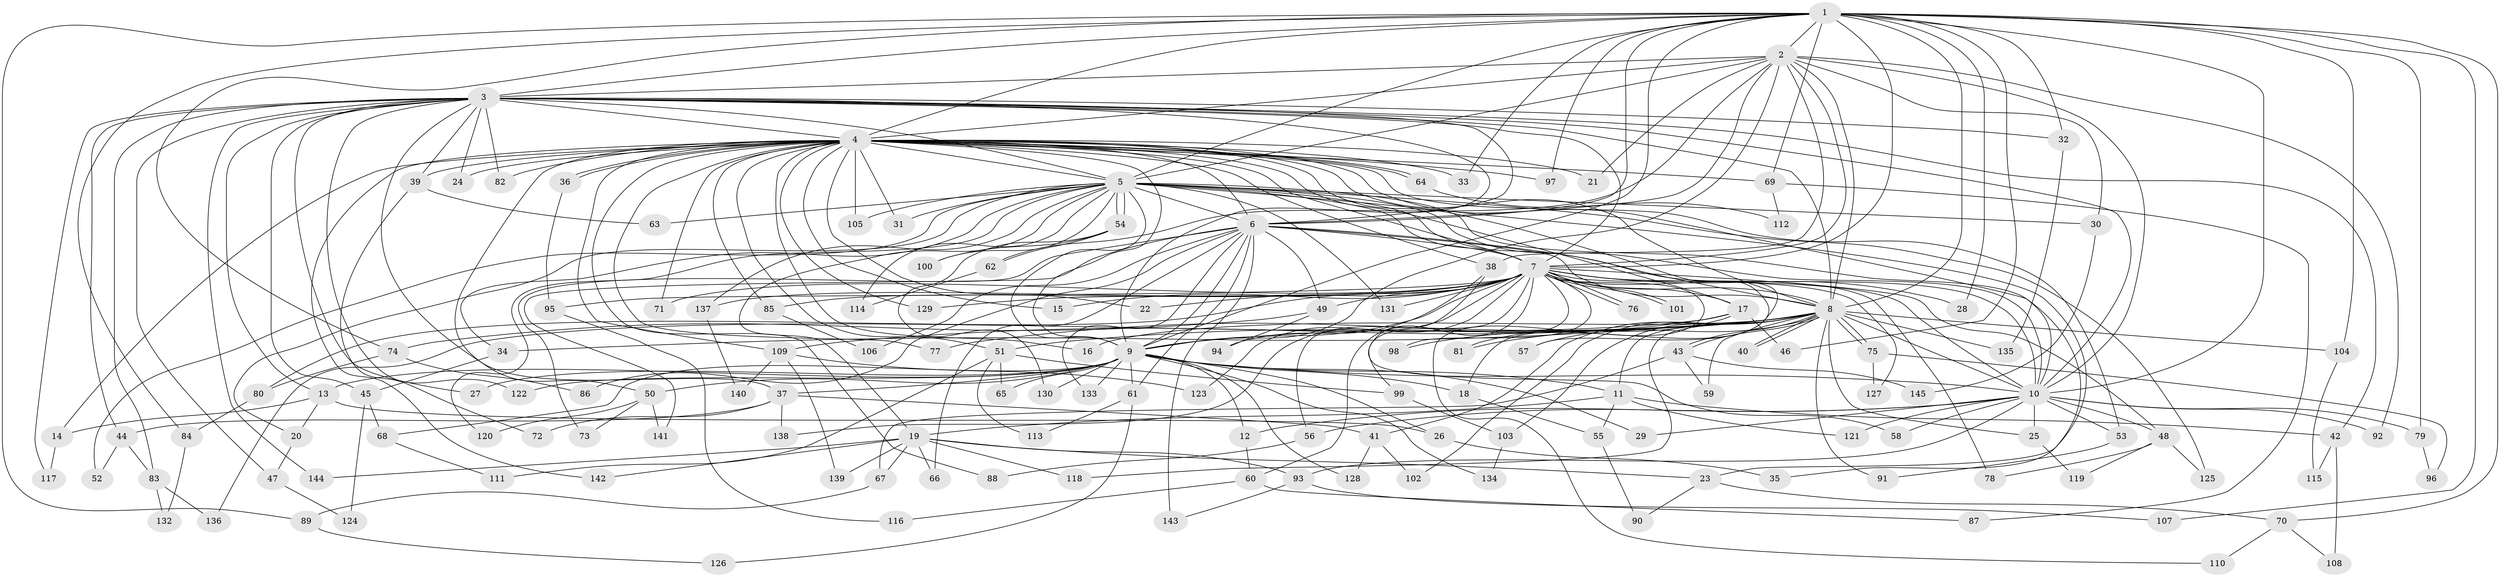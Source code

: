// Generated by graph-tools (version 1.1) at 2025/11/02/27/25 16:11:08]
// undirected, 145 vertices, 315 edges
graph export_dot {
graph [start="1"]
  node [color=gray90,style=filled];
  1;
  2;
  3;
  4;
  5;
  6;
  7;
  8;
  9;
  10;
  11;
  12;
  13;
  14;
  15;
  16;
  17;
  18;
  19;
  20;
  21;
  22;
  23;
  24;
  25;
  26;
  27;
  28;
  29;
  30;
  31;
  32;
  33;
  34;
  35;
  36;
  37;
  38;
  39;
  40;
  41;
  42;
  43;
  44;
  45;
  46;
  47;
  48;
  49;
  50;
  51;
  52;
  53;
  54;
  55;
  56;
  57;
  58;
  59;
  60;
  61;
  62;
  63;
  64;
  65;
  66;
  67;
  68;
  69;
  70;
  71;
  72;
  73;
  74;
  75;
  76;
  77;
  78;
  79;
  80;
  81;
  82;
  83;
  84;
  85;
  86;
  87;
  88;
  89;
  90;
  91;
  92;
  93;
  94;
  95;
  96;
  97;
  98;
  99;
  100;
  101;
  102;
  103;
  104;
  105;
  106;
  107;
  108;
  109;
  110;
  111;
  112;
  113;
  114;
  115;
  116;
  117;
  118;
  119;
  120;
  121;
  122;
  123;
  124;
  125;
  126;
  127;
  128;
  129;
  130;
  131;
  132;
  133;
  134;
  135;
  136;
  137;
  138;
  139;
  140;
  141;
  142;
  143;
  144;
  145;
  1 -- 2;
  1 -- 3;
  1 -- 4;
  1 -- 5;
  1 -- 6;
  1 -- 7;
  1 -- 8;
  1 -- 9;
  1 -- 10;
  1 -- 28;
  1 -- 32;
  1 -- 33;
  1 -- 46;
  1 -- 69;
  1 -- 70;
  1 -- 74;
  1 -- 79;
  1 -- 84;
  1 -- 89;
  1 -- 97;
  1 -- 104;
  1 -- 107;
  2 -- 3;
  2 -- 4;
  2 -- 5;
  2 -- 6;
  2 -- 7;
  2 -- 8;
  2 -- 9;
  2 -- 10;
  2 -- 21;
  2 -- 30;
  2 -- 38;
  2 -- 62;
  2 -- 92;
  3 -- 4;
  3 -- 5;
  3 -- 6;
  3 -- 7;
  3 -- 8;
  3 -- 9;
  3 -- 10;
  3 -- 13;
  3 -- 24;
  3 -- 27;
  3 -- 32;
  3 -- 37;
  3 -- 39;
  3 -- 42;
  3 -- 44;
  3 -- 45;
  3 -- 47;
  3 -- 82;
  3 -- 83;
  3 -- 117;
  3 -- 122;
  3 -- 144;
  4 -- 5;
  4 -- 6;
  4 -- 7;
  4 -- 8;
  4 -- 9;
  4 -- 10;
  4 -- 14;
  4 -- 15;
  4 -- 16;
  4 -- 17;
  4 -- 18;
  4 -- 21;
  4 -- 22;
  4 -- 24;
  4 -- 31;
  4 -- 33;
  4 -- 36;
  4 -- 36;
  4 -- 38;
  4 -- 39;
  4 -- 50;
  4 -- 51;
  4 -- 53;
  4 -- 64;
  4 -- 64;
  4 -- 69;
  4 -- 71;
  4 -- 77;
  4 -- 82;
  4 -- 85;
  4 -- 88;
  4 -- 97;
  4 -- 105;
  4 -- 109;
  4 -- 129;
  4 -- 142;
  5 -- 6;
  5 -- 7;
  5 -- 8;
  5 -- 9;
  5 -- 10;
  5 -- 19;
  5 -- 20;
  5 -- 23;
  5 -- 30;
  5 -- 31;
  5 -- 34;
  5 -- 35;
  5 -- 52;
  5 -- 54;
  5 -- 54;
  5 -- 63;
  5 -- 100;
  5 -- 105;
  5 -- 114;
  5 -- 120;
  5 -- 125;
  5 -- 131;
  5 -- 137;
  6 -- 7;
  6 -- 8;
  6 -- 9;
  6 -- 10;
  6 -- 49;
  6 -- 61;
  6 -- 66;
  6 -- 73;
  6 -- 86;
  6 -- 106;
  6 -- 133;
  6 -- 141;
  6 -- 143;
  7 -- 8;
  7 -- 9;
  7 -- 10;
  7 -- 15;
  7 -- 17;
  7 -- 22;
  7 -- 28;
  7 -- 48;
  7 -- 49;
  7 -- 56;
  7 -- 57;
  7 -- 60;
  7 -- 71;
  7 -- 76;
  7 -- 76;
  7 -- 78;
  7 -- 80;
  7 -- 85;
  7 -- 95;
  7 -- 98;
  7 -- 99;
  7 -- 101;
  7 -- 101;
  7 -- 110;
  7 -- 123;
  7 -- 127;
  7 -- 129;
  7 -- 131;
  7 -- 137;
  7 -- 138;
  8 -- 9;
  8 -- 10;
  8 -- 11;
  8 -- 16;
  8 -- 25;
  8 -- 34;
  8 -- 40;
  8 -- 40;
  8 -- 41;
  8 -- 43;
  8 -- 43;
  8 -- 51;
  8 -- 57;
  8 -- 59;
  8 -- 75;
  8 -- 75;
  8 -- 77;
  8 -- 81;
  8 -- 91;
  8 -- 102;
  8 -- 103;
  8 -- 104;
  8 -- 109;
  8 -- 118;
  8 -- 135;
  9 -- 10;
  9 -- 11;
  9 -- 12;
  9 -- 13;
  9 -- 18;
  9 -- 26;
  9 -- 27;
  9 -- 29;
  9 -- 37;
  9 -- 50;
  9 -- 61;
  9 -- 65;
  9 -- 68;
  9 -- 122;
  9 -- 128;
  9 -- 130;
  9 -- 133;
  9 -- 134;
  10 -- 12;
  10 -- 25;
  10 -- 29;
  10 -- 48;
  10 -- 53;
  10 -- 56;
  10 -- 58;
  10 -- 79;
  10 -- 92;
  10 -- 93;
  10 -- 121;
  11 -- 19;
  11 -- 42;
  11 -- 55;
  11 -- 121;
  12 -- 60;
  13 -- 14;
  13 -- 20;
  13 -- 26;
  14 -- 117;
  17 -- 46;
  17 -- 81;
  17 -- 98;
  17 -- 136;
  18 -- 55;
  19 -- 23;
  19 -- 66;
  19 -- 67;
  19 -- 93;
  19 -- 118;
  19 -- 139;
  19 -- 142;
  19 -- 144;
  20 -- 47;
  23 -- 70;
  23 -- 90;
  25 -- 119;
  26 -- 35;
  30 -- 145;
  32 -- 135;
  34 -- 45;
  36 -- 95;
  37 -- 41;
  37 -- 44;
  37 -- 72;
  37 -- 138;
  38 -- 58;
  38 -- 94;
  39 -- 63;
  39 -- 72;
  41 -- 102;
  41 -- 128;
  42 -- 108;
  42 -- 115;
  43 -- 59;
  43 -- 67;
  43 -- 145;
  44 -- 52;
  44 -- 83;
  45 -- 68;
  45 -- 124;
  47 -- 124;
  48 -- 78;
  48 -- 119;
  48 -- 125;
  49 -- 74;
  49 -- 94;
  50 -- 73;
  50 -- 120;
  50 -- 141;
  51 -- 65;
  51 -- 99;
  51 -- 111;
  51 -- 113;
  53 -- 91;
  54 -- 62;
  54 -- 100;
  54 -- 130;
  55 -- 90;
  56 -- 88;
  60 -- 87;
  60 -- 116;
  61 -- 113;
  61 -- 126;
  62 -- 114;
  64 -- 112;
  67 -- 89;
  68 -- 111;
  69 -- 87;
  69 -- 112;
  70 -- 108;
  70 -- 110;
  74 -- 80;
  74 -- 86;
  75 -- 96;
  75 -- 127;
  79 -- 96;
  80 -- 84;
  83 -- 132;
  83 -- 136;
  84 -- 132;
  85 -- 106;
  89 -- 126;
  93 -- 107;
  93 -- 143;
  95 -- 116;
  99 -- 103;
  103 -- 134;
  104 -- 115;
  109 -- 123;
  109 -- 139;
  109 -- 140;
  137 -- 140;
}
